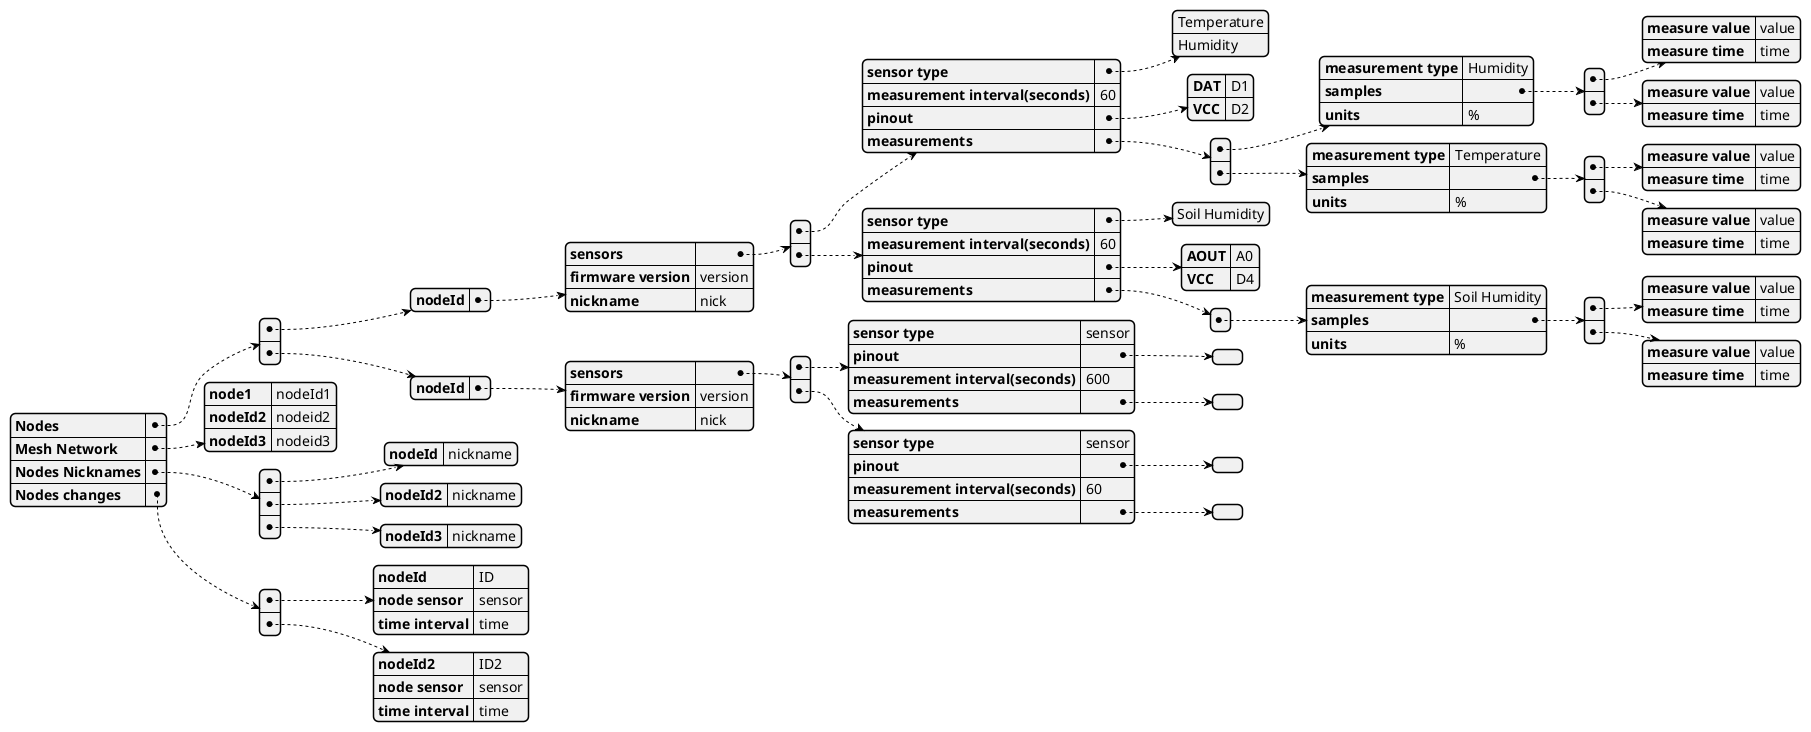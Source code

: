 @startjson

{
    "Nodes": [
        {
            "nodeId": {
                "sensors": [
                    {
                        "sensor type": [
                            "Temperature",
                            "Humidity"
                        ],
                        "measurement interval(seconds)": "60",
                        "pinout": {
                            "DAT": "D1",
                            "VCC": "D2"
                        },
                        "measurements": [
                            {
                                "measurement type": "Humidity",
                                "samples": [
                                    {
                                        "measure value": "value",
                                        "measure time": "time"
                                    },
                                    {
                                        "measure value": "value",
                                        "measure time": "time"
                                    }
                                ],
                                "units": "%"
                            },
                            {
                                "measurement type": "Temperature",
                                "samples": [
                                    {
                                        "measure value": "value",
                                        "measure time": "time"
                                    },
                                    {
                                        "measure value": "value",
                                        "measure time": "time"
                                    }
                                ],
                                "units": "%"
                            }
                        ]
                    },
                    {
                        "sensor type": [
                            "Soil Humidity"
                        ],
                        "measurement interval(seconds)": "60",
                        "pinout": {
                            "AOUT": "A0",
                            "VCC": "D4"
                        },
                        "measurements": [
                            {
                                "measurement type": "Soil Humidity",
                                "samples": [
                                    {
                                        "measure value": "value",
                                        "measure time": "time"
                                    },
                                    {
                                        "measure value": "value",
                                        "measure time": "time"
                                    }
                                ],
                                "units": "%"
                            }
                        ]
                    }
                ],
                "firmware version": "version",
                "nickname": "nick"
            }
        },
        {
            "nodeId": {
                "sensors": [
                    {
                        "sensor type": "sensor",
                        "pinout": {},
                        "measurement interval(seconds)": "600",
                        "measurements": []
                    },
                    {
                        "sensor type": "sensor",
                        "pinout": {},
                        "measurement interval(seconds)": "60",
                        "measurements": []
                    }
                ],
                "firmware version": "version",
                "nickname": "nick"
            }
        }
    ],
    "Mesh Network": {
        "node1": "nodeId1",
        "nodeId2": "nodeid2",
        "nodeId3": "nodeid3"
    },
    "Nodes Nicknames": [
        {
            "nodeId": "nickname"
        },
        {
            "nodeId2": "nickname"
        },
        {
            "nodeId3": "nickname"
        }
    ],
    "Nodes changes": [
        {
            "nodeId": "ID",
            "node sensor": "sensor",
            "time interval": "time"
        },
        {
            "nodeId2": "ID2",
            "node sensor": "sensor",
            "time interval": "time"
        }
    ]
}

@endjson
